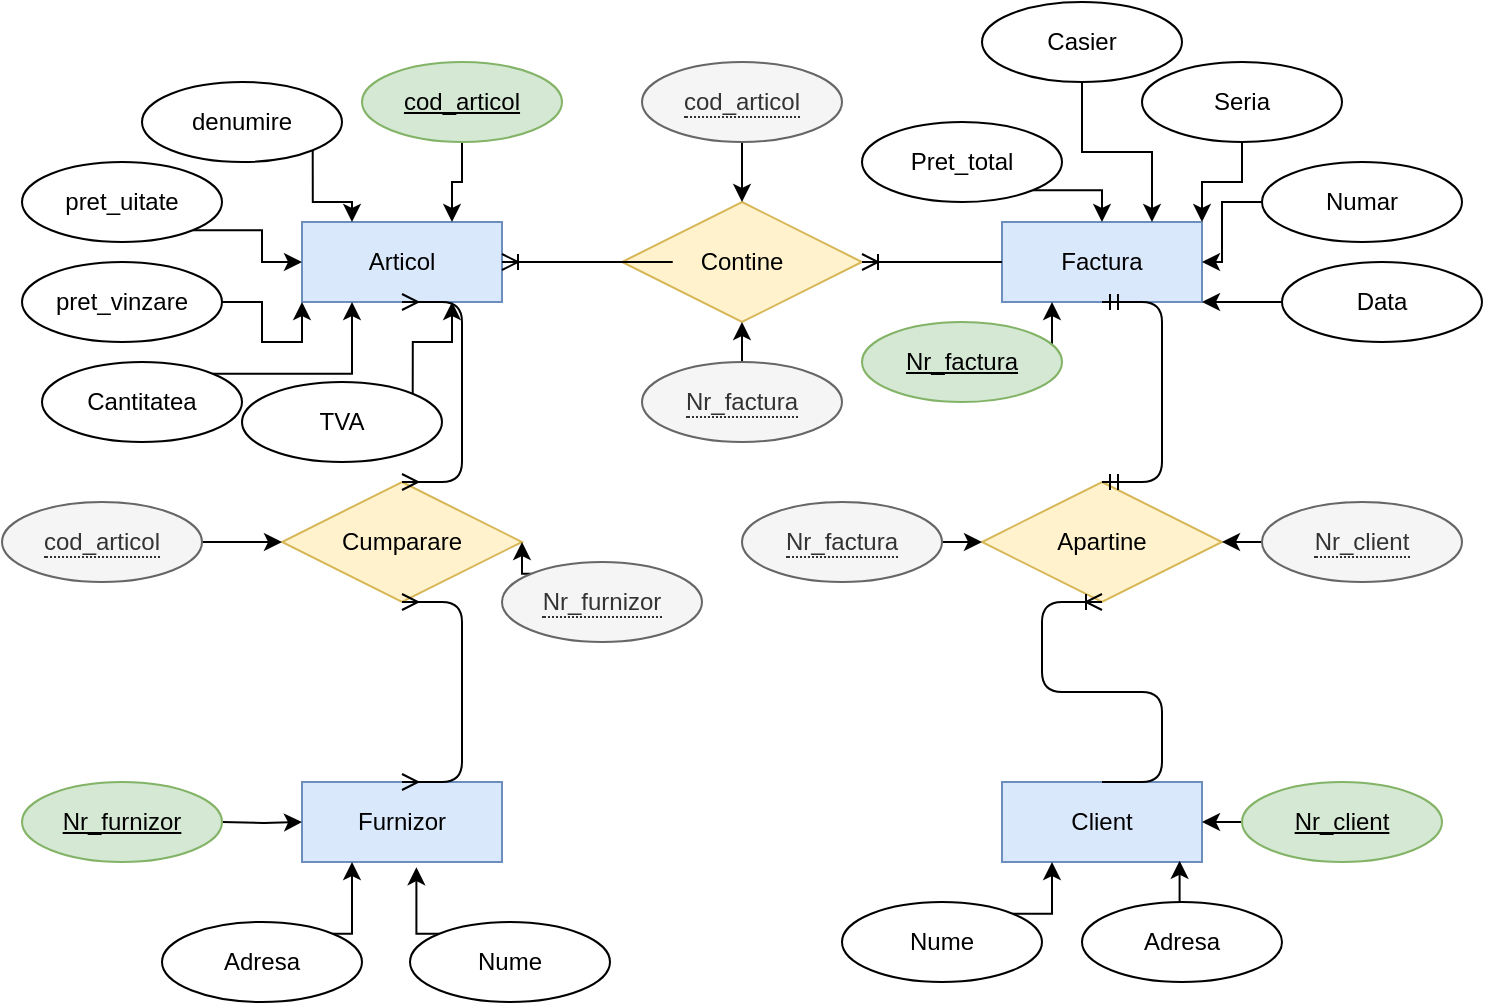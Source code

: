 <mxfile version="14.5.7" type="google"><diagram id="hMmw1W3ha1JNDGMBnSos" name="Page-1"><mxGraphModel dx="1038" dy="596" grid="1" gridSize="10" guides="1" tooltips="1" connect="1" arrows="1" fold="1" page="1" pageScale="1" pageWidth="827" pageHeight="1169" math="0" shadow="0"><root><mxCell id="0"/><mxCell id="1" parent="0"/><mxCell id="s8eN8wmmkBdWao3tdbZF-1" value="Articol" style="whiteSpace=wrap;html=1;align=center;fillColor=#dae8fc;strokeColor=#6c8ebf;" parent="1" vertex="1"><mxGeometry x="260" y="140" width="100" height="40" as="geometry"/></mxCell><mxCell id="s8eN8wmmkBdWao3tdbZF-2" value="Factura" style="whiteSpace=wrap;html=1;align=center;fillColor=#dae8fc;strokeColor=#6c8ebf;" parent="1" vertex="1"><mxGeometry x="610" y="140" width="100" height="40" as="geometry"/></mxCell><mxCell id="s8eN8wmmkBdWao3tdbZF-3" value="Client" style="whiteSpace=wrap;html=1;align=center;fillColor=#dae8fc;strokeColor=#6c8ebf;" parent="1" vertex="1"><mxGeometry x="610" y="420" width="100" height="40" as="geometry"/></mxCell><mxCell id="s8eN8wmmkBdWao3tdbZF-4" value="Furnizor" style="whiteSpace=wrap;html=1;align=center;fillColor=#dae8fc;strokeColor=#6c8ebf;" parent="1" vertex="1"><mxGeometry x="260" y="420" width="100" height="40" as="geometry"/></mxCell><mxCell id="s8eN8wmmkBdWao3tdbZF-5" value="Contine" style="shape=rhombus;perimeter=rhombusPerimeter;whiteSpace=wrap;html=1;align=center;fillColor=#fff2cc;strokeColor=#d6b656;" parent="1" vertex="1"><mxGeometry x="420" y="130" width="120" height="60" as="geometry"/></mxCell><mxCell id="s8eN8wmmkBdWao3tdbZF-6" value="Apartine" style="shape=rhombus;perimeter=rhombusPerimeter;whiteSpace=wrap;html=1;align=center;fillColor=#fff2cc;strokeColor=#d6b656;" parent="1" vertex="1"><mxGeometry x="600" y="270" width="120" height="60" as="geometry"/></mxCell><mxCell id="s8eN8wmmkBdWao3tdbZF-7" value="Cumparare" style="shape=rhombus;perimeter=rhombusPerimeter;whiteSpace=wrap;html=1;align=center;fillColor=#fff2cc;strokeColor=#d6b656;" parent="1" vertex="1"><mxGeometry x="250" y="270" width="120" height="60" as="geometry"/></mxCell><mxCell id="s8eN8wmmkBdWao3tdbZF-21" style="edgeStyle=orthogonalEdgeStyle;rounded=0;orthogonalLoop=1;jettySize=auto;html=1;exitX=1;exitY=1;exitDx=0;exitDy=0;entryX=0.25;entryY=0;entryDx=0;entryDy=0;" parent="1" source="s8eN8wmmkBdWao3tdbZF-9" target="s8eN8wmmkBdWao3tdbZF-1" edge="1"><mxGeometry relative="1" as="geometry"/></mxCell><mxCell id="s8eN8wmmkBdWao3tdbZF-9" value="denumire" style="ellipse;whiteSpace=wrap;html=1;align=center;" parent="1" vertex="1"><mxGeometry x="180" y="70" width="100" height="40" as="geometry"/></mxCell><mxCell id="s8eN8wmmkBdWao3tdbZF-22" style="edgeStyle=orthogonalEdgeStyle;rounded=0;orthogonalLoop=1;jettySize=auto;html=1;exitX=0.5;exitY=1;exitDx=0;exitDy=0;entryX=0.75;entryY=0;entryDx=0;entryDy=0;" parent="1" source="s8eN8wmmkBdWao3tdbZF-10" target="s8eN8wmmkBdWao3tdbZF-1" edge="1"><mxGeometry relative="1" as="geometry"/></mxCell><mxCell id="s8eN8wmmkBdWao3tdbZF-10" value="cod_articol" style="ellipse;whiteSpace=wrap;html=1;align=center;fontStyle=4;fillColor=#d5e8d4;strokeColor=#82b366;" parent="1" vertex="1"><mxGeometry x="290" y="60" width="100" height="40" as="geometry"/></mxCell><mxCell id="s8eN8wmmkBdWao3tdbZF-20" style="edgeStyle=orthogonalEdgeStyle;rounded=0;orthogonalLoop=1;jettySize=auto;html=1;exitX=1;exitY=1;exitDx=0;exitDy=0;entryX=0;entryY=0.5;entryDx=0;entryDy=0;" parent="1" source="s8eN8wmmkBdWao3tdbZF-11" target="s8eN8wmmkBdWao3tdbZF-1" edge="1"><mxGeometry relative="1" as="geometry"/></mxCell><mxCell id="s8eN8wmmkBdWao3tdbZF-11" value="pret_uitate" style="ellipse;whiteSpace=wrap;html=1;align=center;" parent="1" vertex="1"><mxGeometry x="120" y="110" width="100" height="40" as="geometry"/></mxCell><mxCell id="s8eN8wmmkBdWao3tdbZF-19" style="edgeStyle=orthogonalEdgeStyle;rounded=0;orthogonalLoop=1;jettySize=auto;html=1;exitX=1;exitY=0.5;exitDx=0;exitDy=0;entryX=0;entryY=1;entryDx=0;entryDy=0;" parent="1" source="s8eN8wmmkBdWao3tdbZF-12" target="s8eN8wmmkBdWao3tdbZF-1" edge="1"><mxGeometry relative="1" as="geometry"/></mxCell><mxCell id="s8eN8wmmkBdWao3tdbZF-12" value="pret_vinzare" style="ellipse;whiteSpace=wrap;html=1;align=center;" parent="1" vertex="1"><mxGeometry x="120" y="160" width="100" height="40" as="geometry"/></mxCell><mxCell id="s8eN8wmmkBdWao3tdbZF-13" style="edgeStyle=orthogonalEdgeStyle;rounded=0;orthogonalLoop=1;jettySize=auto;html=1;exitX=0.5;exitY=1;exitDx=0;exitDy=0;" parent="1" source="s8eN8wmmkBdWao3tdbZF-11" target="s8eN8wmmkBdWao3tdbZF-11" edge="1"><mxGeometry relative="1" as="geometry"/></mxCell><mxCell id="s8eN8wmmkBdWao3tdbZF-17" value="" style="edgeStyle=entityRelationEdgeStyle;fontSize=12;html=1;endArrow=ERmany;startArrow=ERmany;entryX=0.5;entryY=1;entryDx=0;entryDy=0;exitX=0.5;exitY=0;exitDx=0;exitDy=0;" parent="1" source="s8eN8wmmkBdWao3tdbZF-7" target="s8eN8wmmkBdWao3tdbZF-1" edge="1"><mxGeometry width="100" height="100" relative="1" as="geometry"><mxPoint x="400" y="400" as="sourcePoint"/><mxPoint x="500" y="300" as="targetPoint"/></mxGeometry></mxCell><mxCell id="s8eN8wmmkBdWao3tdbZF-18" value="" style="edgeStyle=entityRelationEdgeStyle;fontSize=12;html=1;endArrow=ERmany;startArrow=ERmany;exitX=0.5;exitY=0;exitDx=0;exitDy=0;entryX=0.5;entryY=1;entryDx=0;entryDy=0;" parent="1" source="s8eN8wmmkBdWao3tdbZF-4" target="s8eN8wmmkBdWao3tdbZF-7" edge="1"><mxGeometry width="100" height="100" relative="1" as="geometry"><mxPoint x="480" y="420" as="sourcePoint"/><mxPoint x="480" y="330" as="targetPoint"/></mxGeometry></mxCell><mxCell id="s8eN8wmmkBdWao3tdbZF-23" value="" style="edgeStyle=entityRelationEdgeStyle;fontSize=12;html=1;endArrow=ERoneToMany;entryX=1;entryY=0.5;entryDx=0;entryDy=0;exitX=0;exitY=0.5;exitDx=0;exitDy=0;" parent="1" source="s8eN8wmmkBdWao3tdbZF-2" target="s8eN8wmmkBdWao3tdbZF-5" edge="1"><mxGeometry width="100" height="100" relative="1" as="geometry"><mxPoint x="470" y="350" as="sourcePoint"/><mxPoint x="570" y="250" as="targetPoint"/></mxGeometry></mxCell><mxCell id="s8eN8wmmkBdWao3tdbZF-28" value="" style="edgeStyle=entityRelationEdgeStyle;fontSize=12;html=1;endArrow=ERoneToMany;exitX=0.5;exitY=0;exitDx=0;exitDy=0;" parent="1" source="s8eN8wmmkBdWao3tdbZF-3" edge="1"><mxGeometry width="100" height="100" relative="1" as="geometry"><mxPoint x="500" y="430" as="sourcePoint"/><mxPoint x="660" y="330" as="targetPoint"/></mxGeometry></mxCell><mxCell id="s8eN8wmmkBdWao3tdbZF-31" value="" style="edgeStyle=entityRelationEdgeStyle;fontSize=12;html=1;endArrow=ERoneToMany;entryX=1;entryY=0.5;entryDx=0;entryDy=0;" parent="1" target="s8eN8wmmkBdWao3tdbZF-1" edge="1"><mxGeometry width="100" height="100" relative="1" as="geometry"><mxPoint x="420" y="160" as="sourcePoint"/><mxPoint x="520" y="280" as="targetPoint"/></mxGeometry></mxCell><mxCell id="s8eN8wmmkBdWao3tdbZF-32" value="" style="edgeStyle=entityRelationEdgeStyle;fontSize=12;html=1;endArrow=ERmandOne;startArrow=ERmandOne;entryX=0.5;entryY=1;entryDx=0;entryDy=0;exitX=0.5;exitY=0;exitDx=0;exitDy=0;" parent="1" source="s8eN8wmmkBdWao3tdbZF-6" target="s8eN8wmmkBdWao3tdbZF-2" edge="1"><mxGeometry width="100" height="100" relative="1" as="geometry"><mxPoint x="610" y="320" as="sourcePoint"/><mxPoint x="710" y="220" as="targetPoint"/></mxGeometry></mxCell><mxCell id="s8eN8wmmkBdWao3tdbZF-47" style="edgeStyle=orthogonalEdgeStyle;rounded=0;orthogonalLoop=1;jettySize=auto;html=1;exitX=0;exitY=0;exitDx=0;exitDy=0;entryX=0.5;entryY=0;entryDx=0;entryDy=0;" parent="1" source="s8eN8wmmkBdWao3tdbZF-33" target="s8eN8wmmkBdWao3tdbZF-2" edge="1"><mxGeometry relative="1" as="geometry"/></mxCell><mxCell id="s8eN8wmmkBdWao3tdbZF-33" value="Pret_total" style="ellipse;whiteSpace=wrap;html=1;align=center;direction=west;" parent="1" vertex="1"><mxGeometry x="540" y="90" width="100" height="40" as="geometry"/></mxCell><mxCell id="s8eN8wmmkBdWao3tdbZF-46" style="edgeStyle=orthogonalEdgeStyle;rounded=0;orthogonalLoop=1;jettySize=auto;html=1;exitX=0.5;exitY=0;exitDx=0;exitDy=0;entryX=0.75;entryY=0;entryDx=0;entryDy=0;" parent="1" source="s8eN8wmmkBdWao3tdbZF-34" target="s8eN8wmmkBdWao3tdbZF-2" edge="1"><mxGeometry relative="1" as="geometry"/></mxCell><mxCell id="s8eN8wmmkBdWao3tdbZF-34" value="Casier" style="ellipse;whiteSpace=wrap;html=1;align=center;direction=west;" parent="1" vertex="1"><mxGeometry x="600" y="30" width="100" height="40" as="geometry"/></mxCell><mxCell id="s8eN8wmmkBdWao3tdbZF-42" style="edgeStyle=orthogonalEdgeStyle;rounded=0;orthogonalLoop=1;jettySize=auto;html=1;exitX=0.5;exitY=0;exitDx=0;exitDy=0;entryX=1;entryY=0;entryDx=0;entryDy=0;" parent="1" source="s8eN8wmmkBdWao3tdbZF-35" target="s8eN8wmmkBdWao3tdbZF-2" edge="1"><mxGeometry relative="1" as="geometry"/></mxCell><mxCell id="s8eN8wmmkBdWao3tdbZF-35" value="Seria" style="ellipse;whiteSpace=wrap;html=1;align=center;direction=west;" parent="1" vertex="1"><mxGeometry x="680" y="60" width="100" height="40" as="geometry"/></mxCell><mxCell id="s8eN8wmmkBdWao3tdbZF-45" style="edgeStyle=orthogonalEdgeStyle;rounded=0;orthogonalLoop=1;jettySize=auto;html=1;exitX=1;exitY=0.5;exitDx=0;exitDy=0;entryX=1;entryY=0.5;entryDx=0;entryDy=0;" parent="1" source="s8eN8wmmkBdWao3tdbZF-36" target="s8eN8wmmkBdWao3tdbZF-2" edge="1"><mxGeometry relative="1" as="geometry"/></mxCell><mxCell id="s8eN8wmmkBdWao3tdbZF-36" value="Numar" style="ellipse;whiteSpace=wrap;html=1;align=center;direction=west;" parent="1" vertex="1"><mxGeometry x="740" y="110" width="100" height="40" as="geometry"/></mxCell><mxCell id="s8eN8wmmkBdWao3tdbZF-43" value="" style="edgeStyle=orthogonalEdgeStyle;rounded=0;orthogonalLoop=1;jettySize=auto;html=1;" parent="1" source="s8eN8wmmkBdWao3tdbZF-37" target="s8eN8wmmkBdWao3tdbZF-2" edge="1"><mxGeometry relative="1" as="geometry"><Array as="points"><mxPoint x="710" y="180"/><mxPoint x="710" y="180"/></Array></mxGeometry></mxCell><mxCell id="s8eN8wmmkBdWao3tdbZF-37" value="Data" style="ellipse;whiteSpace=wrap;html=1;align=center;direction=west;" parent="1" vertex="1"><mxGeometry x="750" y="160" width="100" height="40" as="geometry"/></mxCell><mxCell id="s8eN8wmmkBdWao3tdbZF-39" style="edgeStyle=orthogonalEdgeStyle;rounded=0;orthogonalLoop=1;jettySize=auto;html=1;exitX=1;exitY=0.5;exitDx=0;exitDy=0;entryX=0.25;entryY=1;entryDx=0;entryDy=0;" parent="1" source="s8eN8wmmkBdWao3tdbZF-38" target="s8eN8wmmkBdWao3tdbZF-2" edge="1"><mxGeometry relative="1" as="geometry"/></mxCell><mxCell id="s8eN8wmmkBdWao3tdbZF-38" value="Nr_factura" style="ellipse;whiteSpace=wrap;html=1;align=center;fontStyle=4;fillColor=#d5e8d4;strokeColor=#82b366;" parent="1" vertex="1"><mxGeometry x="540" y="190" width="100" height="40" as="geometry"/></mxCell><mxCell id="s8eN8wmmkBdWao3tdbZF-50" style="edgeStyle=orthogonalEdgeStyle;rounded=0;orthogonalLoop=1;jettySize=auto;html=1;exitX=0;exitY=1;exitDx=0;exitDy=0;entryX=0.25;entryY=1;entryDx=0;entryDy=0;" parent="1" source="s8eN8wmmkBdWao3tdbZF-48" target="s8eN8wmmkBdWao3tdbZF-1" edge="1"><mxGeometry relative="1" as="geometry"/></mxCell><mxCell id="s8eN8wmmkBdWao3tdbZF-48" value="Cantitatea" style="ellipse;whiteSpace=wrap;html=1;align=center;direction=west;" parent="1" vertex="1"><mxGeometry x="130" y="210" width="100" height="40" as="geometry"/></mxCell><mxCell id="s8eN8wmmkBdWao3tdbZF-51" style="edgeStyle=orthogonalEdgeStyle;rounded=0;orthogonalLoop=1;jettySize=auto;html=1;exitX=0;exitY=1;exitDx=0;exitDy=0;entryX=0.75;entryY=1;entryDx=0;entryDy=0;" parent="1" source="s8eN8wmmkBdWao3tdbZF-49" target="s8eN8wmmkBdWao3tdbZF-1" edge="1"><mxGeometry relative="1" as="geometry"/></mxCell><mxCell id="s8eN8wmmkBdWao3tdbZF-49" value="TVA" style="ellipse;whiteSpace=wrap;html=1;align=center;direction=west;" parent="1" vertex="1"><mxGeometry x="230" y="220" width="100" height="40" as="geometry"/></mxCell><mxCell id="s8eN8wmmkBdWao3tdbZF-57" style="edgeStyle=orthogonalEdgeStyle;rounded=0;orthogonalLoop=1;jettySize=auto;html=1;exitX=0;exitY=1;exitDx=0;exitDy=0;entryX=0.25;entryY=1;entryDx=0;entryDy=0;" parent="1" source="s8eN8wmmkBdWao3tdbZF-52" target="s8eN8wmmkBdWao3tdbZF-3" edge="1"><mxGeometry relative="1" as="geometry"/></mxCell><mxCell id="s8eN8wmmkBdWao3tdbZF-52" value="Nume" style="ellipse;whiteSpace=wrap;html=1;align=center;direction=west;" parent="1" vertex="1"><mxGeometry x="530" y="480" width="100" height="40" as="geometry"/></mxCell><mxCell id="s8eN8wmmkBdWao3tdbZF-56" style="edgeStyle=orthogonalEdgeStyle;rounded=0;orthogonalLoop=1;jettySize=auto;html=1;exitX=0.5;exitY=0;exitDx=0;exitDy=0;entryX=0.888;entryY=0.985;entryDx=0;entryDy=0;entryPerimeter=0;" parent="1" source="s8eN8wmmkBdWao3tdbZF-53" target="s8eN8wmmkBdWao3tdbZF-3" edge="1"><mxGeometry relative="1" as="geometry"/></mxCell><mxCell id="s8eN8wmmkBdWao3tdbZF-53" value="Adresa" style="ellipse;whiteSpace=wrap;html=1;align=center;" parent="1" vertex="1"><mxGeometry x="650" y="480" width="100" height="40" as="geometry"/></mxCell><mxCell id="s8eN8wmmkBdWao3tdbZF-55" style="edgeStyle=orthogonalEdgeStyle;rounded=0;orthogonalLoop=1;jettySize=auto;html=1;exitX=0;exitY=0.5;exitDx=0;exitDy=0;entryX=1;entryY=0.5;entryDx=0;entryDy=0;" parent="1" source="s8eN8wmmkBdWao3tdbZF-54" target="s8eN8wmmkBdWao3tdbZF-3" edge="1"><mxGeometry relative="1" as="geometry"/></mxCell><mxCell id="s8eN8wmmkBdWao3tdbZF-54" value="Nr_client" style="ellipse;whiteSpace=wrap;html=1;align=center;fontStyle=4;fillColor=#d5e8d4;strokeColor=#82b366;" parent="1" vertex="1"><mxGeometry x="730" y="420" width="100" height="40" as="geometry"/></mxCell><mxCell id="s8eN8wmmkBdWao3tdbZF-59" style="edgeStyle=orthogonalEdgeStyle;rounded=0;orthogonalLoop=1;jettySize=auto;html=1;exitX=0;exitY=0.5;exitDx=0;exitDy=0;entryX=1;entryY=0.5;entryDx=0;entryDy=0;" parent="1" source="s8eN8wmmkBdWao3tdbZF-58" target="s8eN8wmmkBdWao3tdbZF-6" edge="1"><mxGeometry relative="1" as="geometry"/></mxCell><mxCell id="s8eN8wmmkBdWao3tdbZF-58" value="&lt;span style=&quot;border-bottom: 1px dotted&quot;&gt;Nr_client&lt;/span&gt;" style="ellipse;whiteSpace=wrap;html=1;align=center;fillColor=#f5f5f5;strokeColor=#666666;fontColor=#333333;" parent="1" vertex="1"><mxGeometry x="740" y="280" width="100" height="40" as="geometry"/></mxCell><mxCell id="s8eN8wmmkBdWao3tdbZF-61" style="edgeStyle=orthogonalEdgeStyle;rounded=0;orthogonalLoop=1;jettySize=auto;html=1;exitX=1;exitY=0.5;exitDx=0;exitDy=0;entryX=0;entryY=0.5;entryDx=0;entryDy=0;" parent="1" source="s8eN8wmmkBdWao3tdbZF-60" target="s8eN8wmmkBdWao3tdbZF-6" edge="1"><mxGeometry relative="1" as="geometry"/></mxCell><mxCell id="s8eN8wmmkBdWao3tdbZF-60" value="&lt;span style=&quot;border-bottom: 1px dotted&quot;&gt;Nr_factura&lt;/span&gt;" style="ellipse;whiteSpace=wrap;html=1;align=center;fillColor=#f5f5f5;strokeColor=#666666;fontColor=#333333;" parent="1" vertex="1"><mxGeometry x="480" y="280" width="100" height="40" as="geometry"/></mxCell><mxCell id="s8eN8wmmkBdWao3tdbZF-63" style="edgeStyle=orthogonalEdgeStyle;rounded=0;orthogonalLoop=1;jettySize=auto;html=1;exitX=0.5;exitY=1;exitDx=0;exitDy=0;entryX=0.5;entryY=0;entryDx=0;entryDy=0;" parent="1" source="oTe_2OrOKkfX9aj0ZCLG-3" target="s8eN8wmmkBdWao3tdbZF-5" edge="1"><mxGeometry relative="1" as="geometry"><mxPoint x="480" y="110" as="sourcePoint"/></mxGeometry></mxCell><mxCell id="s8eN8wmmkBdWao3tdbZF-65" style="edgeStyle=orthogonalEdgeStyle;rounded=0;orthogonalLoop=1;jettySize=auto;html=1;exitX=0.5;exitY=0;exitDx=0;exitDy=0;entryX=0.5;entryY=1;entryDx=0;entryDy=0;" parent="1" source="s8eN8wmmkBdWao3tdbZF-64" target="s8eN8wmmkBdWao3tdbZF-5" edge="1"><mxGeometry relative="1" as="geometry"/></mxCell><mxCell id="s8eN8wmmkBdWao3tdbZF-64" value="&lt;span style=&quot;border-bottom: 1px dotted&quot;&gt;Nr_factura&lt;/span&gt;" style="ellipse;whiteSpace=wrap;html=1;align=center;fillColor=#f5f5f5;strokeColor=#666666;fontColor=#333333;" parent="1" vertex="1"><mxGeometry x="430" y="210" width="100" height="40" as="geometry"/></mxCell><mxCell id="s8eN8wmmkBdWao3tdbZF-67" value="" style="edgeStyle=orthogonalEdgeStyle;rounded=0;orthogonalLoop=1;jettySize=auto;html=1;exitX=1;exitY=0.5;exitDx=0;exitDy=0;" parent="1" source="oTe_2OrOKkfX9aj0ZCLG-2" target="s8eN8wmmkBdWao3tdbZF-7" edge="1"><mxGeometry relative="1" as="geometry"><mxPoint x="220" y="300" as="sourcePoint"/></mxGeometry></mxCell><mxCell id="s8eN8wmmkBdWao3tdbZF-72" style="edgeStyle=orthogonalEdgeStyle;rounded=0;orthogonalLoop=1;jettySize=auto;html=1;exitX=1;exitY=0;exitDx=0;exitDy=0;entryX=0.25;entryY=1;entryDx=0;entryDy=0;" parent="1" source="s8eN8wmmkBdWao3tdbZF-68" target="s8eN8wmmkBdWao3tdbZF-4" edge="1"><mxGeometry relative="1" as="geometry"/></mxCell><mxCell id="s8eN8wmmkBdWao3tdbZF-68" value="Adresa" style="ellipse;whiteSpace=wrap;html=1;align=center;" parent="1" vertex="1"><mxGeometry x="190" y="490" width="100" height="40" as="geometry"/></mxCell><mxCell id="s8eN8wmmkBdWao3tdbZF-73" style="edgeStyle=orthogonalEdgeStyle;rounded=0;orthogonalLoop=1;jettySize=auto;html=1;exitX=1;exitY=1;exitDx=0;exitDy=0;entryX=0.572;entryY=1.065;entryDx=0;entryDy=0;entryPerimeter=0;" parent="1" source="s8eN8wmmkBdWao3tdbZF-69" target="s8eN8wmmkBdWao3tdbZF-4" edge="1"><mxGeometry relative="1" as="geometry"/></mxCell><mxCell id="s8eN8wmmkBdWao3tdbZF-69" value="Nume" style="ellipse;whiteSpace=wrap;html=1;align=center;direction=west;" parent="1" vertex="1"><mxGeometry x="314" y="490" width="100" height="40" as="geometry"/></mxCell><mxCell id="s8eN8wmmkBdWao3tdbZF-71" style="edgeStyle=orthogonalEdgeStyle;rounded=0;orthogonalLoop=1;jettySize=auto;html=1;exitX=1;exitY=0.5;exitDx=0;exitDy=0;entryX=0;entryY=0.5;entryDx=0;entryDy=0;" parent="1" target="s8eN8wmmkBdWao3tdbZF-4" edge="1"><mxGeometry relative="1" as="geometry"><mxPoint x="220" y="440" as="sourcePoint"/></mxGeometry></mxCell><mxCell id="s8eN8wmmkBdWao3tdbZF-75" style="edgeStyle=orthogonalEdgeStyle;rounded=0;orthogonalLoop=1;jettySize=auto;html=1;exitX=0;exitY=0;exitDx=0;exitDy=0;entryX=1;entryY=0.5;entryDx=0;entryDy=0;" parent="1" source="s8eN8wmmkBdWao3tdbZF-74" target="s8eN8wmmkBdWao3tdbZF-7" edge="1"><mxGeometry relative="1" as="geometry"/></mxCell><mxCell id="s8eN8wmmkBdWao3tdbZF-74" value="&lt;span style=&quot;border-bottom: 1px dotted&quot;&gt;Nr_furnizor&lt;/span&gt;" style="ellipse;whiteSpace=wrap;html=1;align=center;fillColor=#f5f5f5;strokeColor=#666666;fontColor=#333333;" parent="1" vertex="1"><mxGeometry x="360" y="310" width="100" height="40" as="geometry"/></mxCell><mxCell id="oTe_2OrOKkfX9aj0ZCLG-1" value="Nr_furnizor" style="ellipse;whiteSpace=wrap;html=1;align=center;fontStyle=4;fillColor=#d5e8d4;strokeColor=#82b366;" vertex="1" parent="1"><mxGeometry x="120" y="420" width="100" height="40" as="geometry"/></mxCell><mxCell id="oTe_2OrOKkfX9aj0ZCLG-2" value="&lt;span style=&quot;border-bottom: 1px dotted&quot;&gt;cod_articol&lt;/span&gt;" style="ellipse;whiteSpace=wrap;html=1;align=center;fillColor=#f5f5f5;strokeColor=#666666;fontColor=#333333;" vertex="1" parent="1"><mxGeometry x="110" y="280" width="100" height="40" as="geometry"/></mxCell><mxCell id="oTe_2OrOKkfX9aj0ZCLG-3" value="&lt;span style=&quot;border-bottom: 1px dotted&quot;&gt;cod_articol&lt;/span&gt;" style="ellipse;whiteSpace=wrap;html=1;align=center;fillColor=#f5f5f5;strokeColor=#666666;fontColor=#333333;" vertex="1" parent="1"><mxGeometry x="430" y="60" width="100" height="40" as="geometry"/></mxCell></root></mxGraphModel></diagram></mxfile>